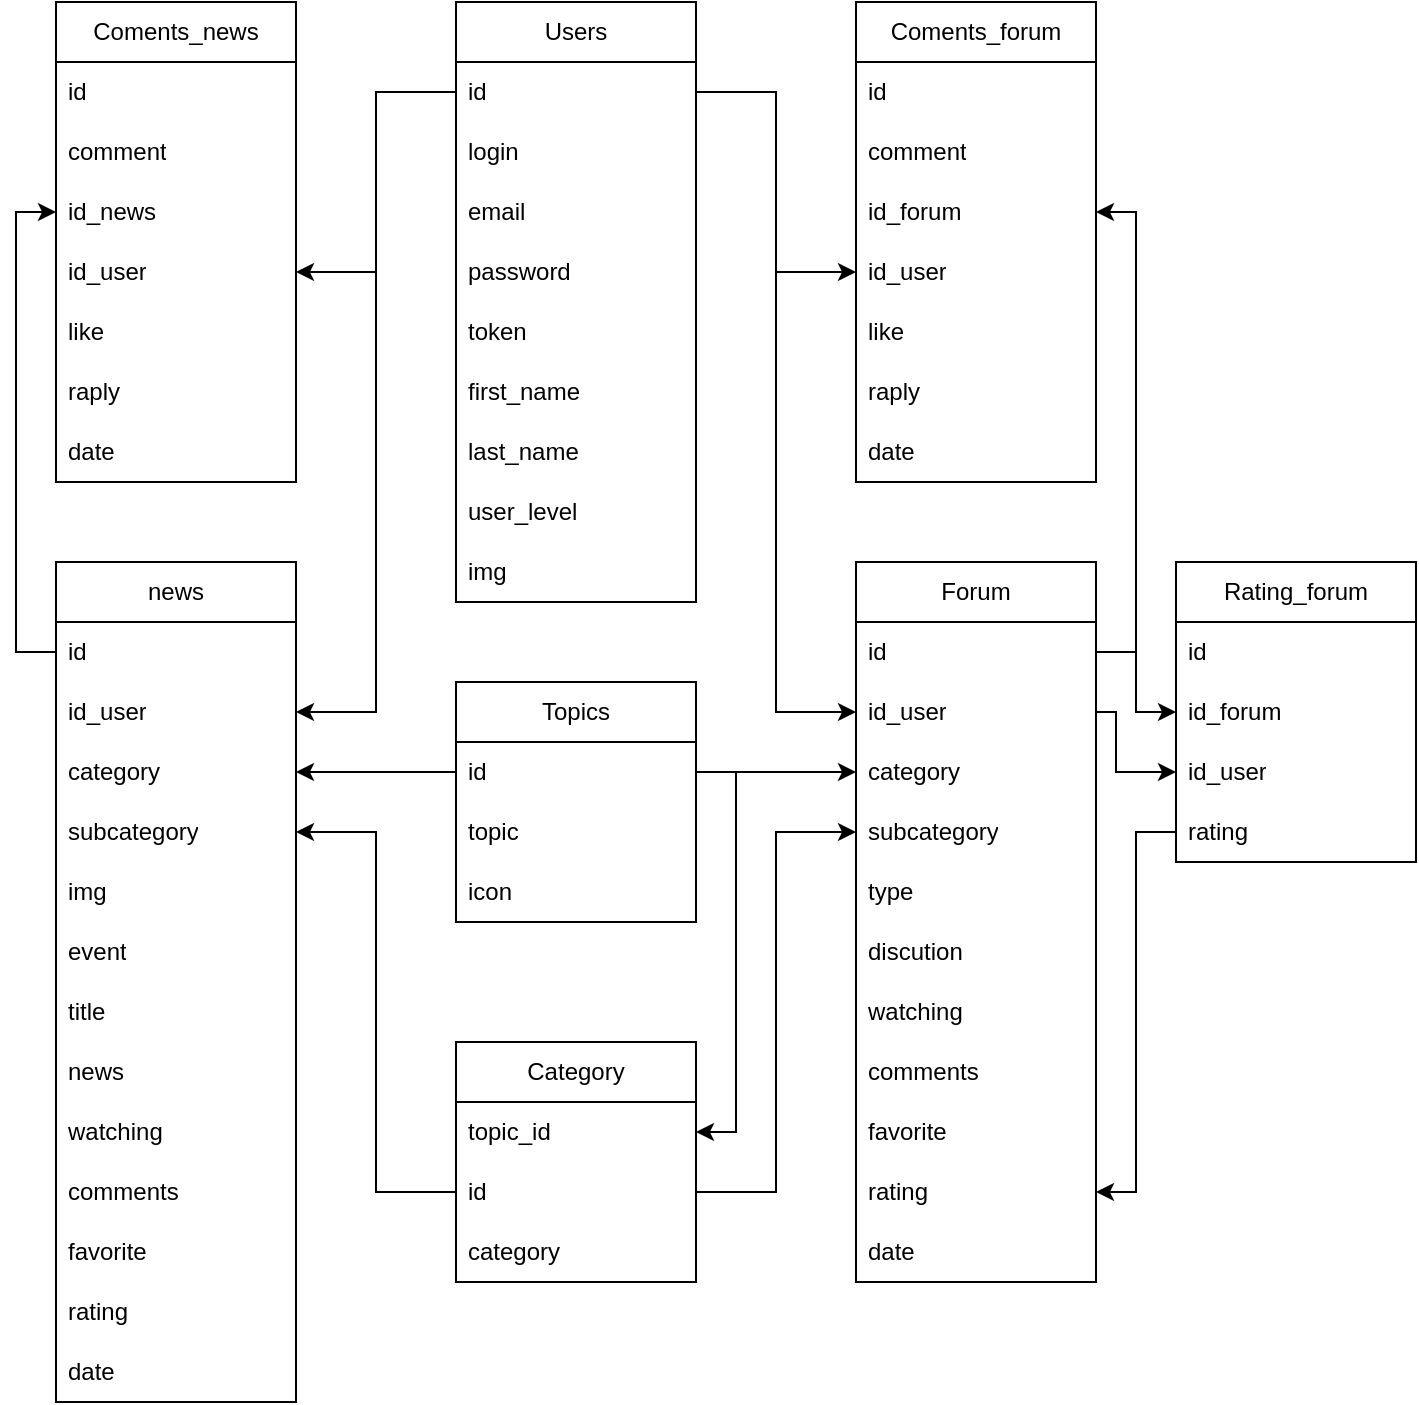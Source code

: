 <mxfile version="20.7.4" type="github">
  <diagram id="9S3sXoV9bwJoaI_dctYK" name="Страница 1">
    <mxGraphModel dx="1393" dy="789" grid="1" gridSize="10" guides="1" tooltips="1" connect="1" arrows="1" fold="1" page="1" pageScale="1" pageWidth="827" pageHeight="1169" math="0" shadow="0">
      <root>
        <mxCell id="0" />
        <mxCell id="1" parent="0" />
        <mxCell id="f0aPxWMzBP-jyDkg-e6D-1" value="Users" style="swimlane;fontStyle=0;childLayout=stackLayout;horizontal=1;startSize=30;horizontalStack=0;resizeParent=1;resizeParentMax=0;resizeLast=0;collapsible=1;marginBottom=0;whiteSpace=wrap;html=1;" parent="1" vertex="1">
          <mxGeometry x="280" y="40" width="120" height="300" as="geometry">
            <mxRectangle x="340" y="350" width="70" height="30" as="alternateBounds" />
          </mxGeometry>
        </mxCell>
        <mxCell id="f0aPxWMzBP-jyDkg-e6D-2" value="id" style="text;strokeColor=none;fillColor=none;align=left;verticalAlign=middle;spacingLeft=4;spacingRight=4;overflow=hidden;points=[[0,0.5],[1,0.5]];portConstraint=eastwest;rotatable=0;whiteSpace=wrap;html=1;" parent="f0aPxWMzBP-jyDkg-e6D-1" vertex="1">
          <mxGeometry y="30" width="120" height="30" as="geometry" />
        </mxCell>
        <mxCell id="f0aPxWMzBP-jyDkg-e6D-3" value="login" style="text;strokeColor=none;fillColor=none;align=left;verticalAlign=middle;spacingLeft=4;spacingRight=4;overflow=hidden;points=[[0,0.5],[1,0.5]];portConstraint=eastwest;rotatable=0;whiteSpace=wrap;html=1;" parent="f0aPxWMzBP-jyDkg-e6D-1" vertex="1">
          <mxGeometry y="60" width="120" height="30" as="geometry" />
        </mxCell>
        <mxCell id="f0aPxWMzBP-jyDkg-e6D-4" value="email" style="text;strokeColor=none;fillColor=none;align=left;verticalAlign=middle;spacingLeft=4;spacingRight=4;overflow=hidden;points=[[0,0.5],[1,0.5]];portConstraint=eastwest;rotatable=0;whiteSpace=wrap;html=1;" parent="f0aPxWMzBP-jyDkg-e6D-1" vertex="1">
          <mxGeometry y="90" width="120" height="30" as="geometry" />
        </mxCell>
        <mxCell id="f0aPxWMzBP-jyDkg-e6D-6" value="password" style="text;strokeColor=none;fillColor=none;align=left;verticalAlign=middle;spacingLeft=4;spacingRight=4;overflow=hidden;points=[[0,0.5],[1,0.5]];portConstraint=eastwest;rotatable=0;whiteSpace=wrap;html=1;" parent="f0aPxWMzBP-jyDkg-e6D-1" vertex="1">
          <mxGeometry y="120" width="120" height="30" as="geometry" />
        </mxCell>
        <mxCell id="f0aPxWMzBP-jyDkg-e6D-7" value="token" style="text;strokeColor=none;fillColor=none;align=left;verticalAlign=middle;spacingLeft=4;spacingRight=4;overflow=hidden;points=[[0,0.5],[1,0.5]];portConstraint=eastwest;rotatable=0;whiteSpace=wrap;html=1;" parent="f0aPxWMzBP-jyDkg-e6D-1" vertex="1">
          <mxGeometry y="150" width="120" height="30" as="geometry" />
        </mxCell>
        <mxCell id="f0aPxWMzBP-jyDkg-e6D-8" value="first_name" style="text;strokeColor=none;fillColor=none;align=left;verticalAlign=middle;spacingLeft=4;spacingRight=4;overflow=hidden;points=[[0,0.5],[1,0.5]];portConstraint=eastwest;rotatable=0;whiteSpace=wrap;html=1;" parent="f0aPxWMzBP-jyDkg-e6D-1" vertex="1">
          <mxGeometry y="180" width="120" height="30" as="geometry" />
        </mxCell>
        <mxCell id="f0aPxWMzBP-jyDkg-e6D-9" value="last_name" style="text;strokeColor=none;fillColor=none;align=left;verticalAlign=middle;spacingLeft=4;spacingRight=4;overflow=hidden;points=[[0,0.5],[1,0.5]];portConstraint=eastwest;rotatable=0;whiteSpace=wrap;html=1;" parent="f0aPxWMzBP-jyDkg-e6D-1" vertex="1">
          <mxGeometry y="210" width="120" height="30" as="geometry" />
        </mxCell>
        <mxCell id="f0aPxWMzBP-jyDkg-e6D-10" value="user_level" style="text;strokeColor=none;fillColor=none;align=left;verticalAlign=middle;spacingLeft=4;spacingRight=4;overflow=hidden;points=[[0,0.5],[1,0.5]];portConstraint=eastwest;rotatable=0;whiteSpace=wrap;html=1;" parent="f0aPxWMzBP-jyDkg-e6D-1" vertex="1">
          <mxGeometry y="240" width="120" height="30" as="geometry" />
        </mxCell>
        <mxCell id="f0aPxWMzBP-jyDkg-e6D-11" value="img" style="text;strokeColor=none;fillColor=none;align=left;verticalAlign=middle;spacingLeft=4;spacingRight=4;overflow=hidden;points=[[0,0.5],[1,0.5]];portConstraint=eastwest;rotatable=0;whiteSpace=wrap;html=1;" parent="f0aPxWMzBP-jyDkg-e6D-1" vertex="1">
          <mxGeometry y="270" width="120" height="30" as="geometry" />
        </mxCell>
        <mxCell id="f0aPxWMzBP-jyDkg-e6D-12" value="Topics" style="swimlane;fontStyle=0;childLayout=stackLayout;horizontal=1;startSize=30;horizontalStack=0;resizeParent=1;resizeParentMax=0;resizeLast=0;collapsible=1;marginBottom=0;whiteSpace=wrap;html=1;" parent="1" vertex="1">
          <mxGeometry x="280" y="380" width="120" height="120" as="geometry" />
        </mxCell>
        <mxCell id="f0aPxWMzBP-jyDkg-e6D-13" value="id" style="text;strokeColor=none;fillColor=none;align=left;verticalAlign=middle;spacingLeft=4;spacingRight=4;overflow=hidden;points=[[0,0.5],[1,0.5]];portConstraint=eastwest;rotatable=0;whiteSpace=wrap;html=1;" parent="f0aPxWMzBP-jyDkg-e6D-12" vertex="1">
          <mxGeometry y="30" width="120" height="30" as="geometry" />
        </mxCell>
        <mxCell id="f0aPxWMzBP-jyDkg-e6D-14" value="topic" style="text;strokeColor=none;fillColor=none;align=left;verticalAlign=middle;spacingLeft=4;spacingRight=4;overflow=hidden;points=[[0,0.5],[1,0.5]];portConstraint=eastwest;rotatable=0;whiteSpace=wrap;html=1;" parent="f0aPxWMzBP-jyDkg-e6D-12" vertex="1">
          <mxGeometry y="60" width="120" height="30" as="geometry" />
        </mxCell>
        <mxCell id="f0aPxWMzBP-jyDkg-e6D-15" value="icon" style="text;strokeColor=none;fillColor=none;align=left;verticalAlign=middle;spacingLeft=4;spacingRight=4;overflow=hidden;points=[[0,0.5],[1,0.5]];portConstraint=eastwest;rotatable=0;whiteSpace=wrap;html=1;" parent="f0aPxWMzBP-jyDkg-e6D-12" vertex="1">
          <mxGeometry y="90" width="120" height="30" as="geometry" />
        </mxCell>
        <mxCell id="f0aPxWMzBP-jyDkg-e6D-16" value="Category" style="swimlane;fontStyle=0;childLayout=stackLayout;horizontal=1;startSize=30;horizontalStack=0;resizeParent=1;resizeParentMax=0;resizeLast=0;collapsible=1;marginBottom=0;whiteSpace=wrap;html=1;" parent="1" vertex="1">
          <mxGeometry x="280" y="560" width="120" height="120" as="geometry" />
        </mxCell>
        <mxCell id="f0aPxWMzBP-jyDkg-e6D-18" value="topic_id" style="text;strokeColor=none;fillColor=none;align=left;verticalAlign=middle;spacingLeft=4;spacingRight=4;overflow=hidden;points=[[0,0.5],[1,0.5]];portConstraint=eastwest;rotatable=0;whiteSpace=wrap;html=1;" parent="f0aPxWMzBP-jyDkg-e6D-16" vertex="1">
          <mxGeometry y="30" width="120" height="30" as="geometry" />
        </mxCell>
        <mxCell id="f0aPxWMzBP-jyDkg-e6D-17" value="id" style="text;strokeColor=none;fillColor=none;align=left;verticalAlign=middle;spacingLeft=4;spacingRight=4;overflow=hidden;points=[[0,0.5],[1,0.5]];portConstraint=eastwest;rotatable=0;whiteSpace=wrap;html=1;" parent="f0aPxWMzBP-jyDkg-e6D-16" vertex="1">
          <mxGeometry y="60" width="120" height="30" as="geometry" />
        </mxCell>
        <mxCell id="f0aPxWMzBP-jyDkg-e6D-19" value="category" style="text;strokeColor=none;fillColor=none;align=left;verticalAlign=middle;spacingLeft=4;spacingRight=4;overflow=hidden;points=[[0,0.5],[1,0.5]];portConstraint=eastwest;rotatable=0;whiteSpace=wrap;html=1;" parent="f0aPxWMzBP-jyDkg-e6D-16" vertex="1">
          <mxGeometry y="90" width="120" height="30" as="geometry" />
        </mxCell>
        <mxCell id="f0aPxWMzBP-jyDkg-e6D-21" value="Forum" style="swimlane;fontStyle=0;childLayout=stackLayout;horizontal=1;startSize=30;horizontalStack=0;resizeParent=1;resizeParentMax=0;resizeLast=0;collapsible=1;marginBottom=0;whiteSpace=wrap;html=1;" parent="1" vertex="1">
          <mxGeometry x="480" y="320" width="120" height="360" as="geometry" />
        </mxCell>
        <mxCell id="f0aPxWMzBP-jyDkg-e6D-22" value="id" style="text;strokeColor=none;fillColor=none;align=left;verticalAlign=middle;spacingLeft=4;spacingRight=4;overflow=hidden;points=[[0,0.5],[1,0.5]];portConstraint=eastwest;rotatable=0;whiteSpace=wrap;html=1;" parent="f0aPxWMzBP-jyDkg-e6D-21" vertex="1">
          <mxGeometry y="30" width="120" height="30" as="geometry" />
        </mxCell>
        <mxCell id="f0aPxWMzBP-jyDkg-e6D-28" value="id_user" style="text;strokeColor=none;fillColor=none;align=left;verticalAlign=middle;spacingLeft=4;spacingRight=4;overflow=hidden;points=[[0,0.5],[1,0.5]];portConstraint=eastwest;rotatable=0;whiteSpace=wrap;html=1;" parent="f0aPxWMzBP-jyDkg-e6D-21" vertex="1">
          <mxGeometry y="60" width="120" height="30" as="geometry" />
        </mxCell>
        <mxCell id="f0aPxWMzBP-jyDkg-e6D-26" value="category" style="text;strokeColor=none;fillColor=none;align=left;verticalAlign=middle;spacingLeft=4;spacingRight=4;overflow=hidden;points=[[0,0.5],[1,0.5]];portConstraint=eastwest;rotatable=0;whiteSpace=wrap;html=1;" parent="f0aPxWMzBP-jyDkg-e6D-21" vertex="1">
          <mxGeometry y="90" width="120" height="30" as="geometry" />
        </mxCell>
        <mxCell id="f0aPxWMzBP-jyDkg-e6D-27" value="subcategory" style="text;strokeColor=none;fillColor=none;align=left;verticalAlign=middle;spacingLeft=4;spacingRight=4;overflow=hidden;points=[[0,0.5],[1,0.5]];portConstraint=eastwest;rotatable=0;whiteSpace=wrap;html=1;" parent="f0aPxWMzBP-jyDkg-e6D-21" vertex="1">
          <mxGeometry y="120" width="120" height="30" as="geometry" />
        </mxCell>
        <mxCell id="f0aPxWMzBP-jyDkg-e6D-23" value="type" style="text;strokeColor=none;fillColor=none;align=left;verticalAlign=middle;spacingLeft=4;spacingRight=4;overflow=hidden;points=[[0,0.5],[1,0.5]];portConstraint=eastwest;rotatable=0;whiteSpace=wrap;html=1;" parent="f0aPxWMzBP-jyDkg-e6D-21" vertex="1">
          <mxGeometry y="150" width="120" height="30" as="geometry" />
        </mxCell>
        <mxCell id="f0aPxWMzBP-jyDkg-e6D-24" value="discution" style="text;strokeColor=none;fillColor=none;align=left;verticalAlign=middle;spacingLeft=4;spacingRight=4;overflow=hidden;points=[[0,0.5],[1,0.5]];portConstraint=eastwest;rotatable=0;whiteSpace=wrap;html=1;" parent="f0aPxWMzBP-jyDkg-e6D-21" vertex="1">
          <mxGeometry y="180" width="120" height="30" as="geometry" />
        </mxCell>
        <mxCell id="f0aPxWMzBP-jyDkg-e6D-29" value="watching" style="text;strokeColor=none;fillColor=none;align=left;verticalAlign=middle;spacingLeft=4;spacingRight=4;overflow=hidden;points=[[0,0.5],[1,0.5]];portConstraint=eastwest;rotatable=0;whiteSpace=wrap;html=1;" parent="f0aPxWMzBP-jyDkg-e6D-21" vertex="1">
          <mxGeometry y="210" width="120" height="30" as="geometry" />
        </mxCell>
        <mxCell id="f0aPxWMzBP-jyDkg-e6D-30" value="comments" style="text;strokeColor=none;fillColor=none;align=left;verticalAlign=middle;spacingLeft=4;spacingRight=4;overflow=hidden;points=[[0,0.5],[1,0.5]];portConstraint=eastwest;rotatable=0;whiteSpace=wrap;html=1;" parent="f0aPxWMzBP-jyDkg-e6D-21" vertex="1">
          <mxGeometry y="240" width="120" height="30" as="geometry" />
        </mxCell>
        <mxCell id="f0aPxWMzBP-jyDkg-e6D-31" value="favorite" style="text;strokeColor=none;fillColor=none;align=left;verticalAlign=middle;spacingLeft=4;spacingRight=4;overflow=hidden;points=[[0,0.5],[1,0.5]];portConstraint=eastwest;rotatable=0;whiteSpace=wrap;html=1;" parent="f0aPxWMzBP-jyDkg-e6D-21" vertex="1">
          <mxGeometry y="270" width="120" height="30" as="geometry" />
        </mxCell>
        <mxCell id="f0aPxWMzBP-jyDkg-e6D-32" value="rating" style="text;strokeColor=none;fillColor=none;align=left;verticalAlign=middle;spacingLeft=4;spacingRight=4;overflow=hidden;points=[[0,0.5],[1,0.5]];portConstraint=eastwest;rotatable=0;whiteSpace=wrap;html=1;" parent="f0aPxWMzBP-jyDkg-e6D-21" vertex="1">
          <mxGeometry y="300" width="120" height="30" as="geometry" />
        </mxCell>
        <mxCell id="f0aPxWMzBP-jyDkg-e6D-25" value="date" style="text;strokeColor=none;fillColor=none;align=left;verticalAlign=middle;spacingLeft=4;spacingRight=4;overflow=hidden;points=[[0,0.5],[1,0.5]];portConstraint=eastwest;rotatable=0;whiteSpace=wrap;html=1;" parent="f0aPxWMzBP-jyDkg-e6D-21" vertex="1">
          <mxGeometry y="330" width="120" height="30" as="geometry" />
        </mxCell>
        <mxCell id="f0aPxWMzBP-jyDkg-e6D-38" value="news" style="swimlane;fontStyle=0;childLayout=stackLayout;horizontal=1;startSize=30;horizontalStack=0;resizeParent=1;resizeParentMax=0;resizeLast=0;collapsible=1;marginBottom=0;whiteSpace=wrap;html=1;" parent="1" vertex="1">
          <mxGeometry x="80" y="320" width="120" height="420" as="geometry" />
        </mxCell>
        <mxCell id="f0aPxWMzBP-jyDkg-e6D-39" value="id" style="text;strokeColor=none;fillColor=none;align=left;verticalAlign=middle;spacingLeft=4;spacingRight=4;overflow=hidden;points=[[0,0.5],[1,0.5]];portConstraint=eastwest;rotatable=0;whiteSpace=wrap;html=1;" parent="f0aPxWMzBP-jyDkg-e6D-38" vertex="1">
          <mxGeometry y="30" width="120" height="30" as="geometry" />
        </mxCell>
        <mxCell id="f0aPxWMzBP-jyDkg-e6D-46" value="id_user" style="text;strokeColor=none;fillColor=none;align=left;verticalAlign=middle;spacingLeft=4;spacingRight=4;overflow=hidden;points=[[0,0.5],[1,0.5]];portConstraint=eastwest;rotatable=0;whiteSpace=wrap;html=1;" parent="f0aPxWMzBP-jyDkg-e6D-38" vertex="1">
          <mxGeometry y="60" width="120" height="30" as="geometry" />
        </mxCell>
        <mxCell id="f0aPxWMzBP-jyDkg-e6D-44" value="category" style="text;strokeColor=none;fillColor=none;align=left;verticalAlign=middle;spacingLeft=4;spacingRight=4;overflow=hidden;points=[[0,0.5],[1,0.5]];portConstraint=eastwest;rotatable=0;whiteSpace=wrap;html=1;" parent="f0aPxWMzBP-jyDkg-e6D-38" vertex="1">
          <mxGeometry y="90" width="120" height="30" as="geometry" />
        </mxCell>
        <mxCell id="f0aPxWMzBP-jyDkg-e6D-45" value="subcategory" style="text;strokeColor=none;fillColor=none;align=left;verticalAlign=middle;spacingLeft=4;spacingRight=4;overflow=hidden;points=[[0,0.5],[1,0.5]];portConstraint=eastwest;rotatable=0;whiteSpace=wrap;html=1;" parent="f0aPxWMzBP-jyDkg-e6D-38" vertex="1">
          <mxGeometry y="120" width="120" height="30" as="geometry" />
        </mxCell>
        <mxCell id="f0aPxWMzBP-jyDkg-e6D-40" value="img" style="text;strokeColor=none;fillColor=none;align=left;verticalAlign=middle;spacingLeft=4;spacingRight=4;overflow=hidden;points=[[0,0.5],[1,0.5]];portConstraint=eastwest;rotatable=0;whiteSpace=wrap;html=1;" parent="f0aPxWMzBP-jyDkg-e6D-38" vertex="1">
          <mxGeometry y="150" width="120" height="30" as="geometry" />
        </mxCell>
        <mxCell id="f0aPxWMzBP-jyDkg-e6D-41" value="event" style="text;strokeColor=none;fillColor=none;align=left;verticalAlign=middle;spacingLeft=4;spacingRight=4;overflow=hidden;points=[[0,0.5],[1,0.5]];portConstraint=eastwest;rotatable=0;whiteSpace=wrap;html=1;" parent="f0aPxWMzBP-jyDkg-e6D-38" vertex="1">
          <mxGeometry y="180" width="120" height="30" as="geometry" />
        </mxCell>
        <mxCell id="f0aPxWMzBP-jyDkg-e6D-42" value="title" style="text;strokeColor=none;fillColor=none;align=left;verticalAlign=middle;spacingLeft=4;spacingRight=4;overflow=hidden;points=[[0,0.5],[1,0.5]];portConstraint=eastwest;rotatable=0;whiteSpace=wrap;html=1;" parent="f0aPxWMzBP-jyDkg-e6D-38" vertex="1">
          <mxGeometry y="210" width="120" height="30" as="geometry" />
        </mxCell>
        <mxCell id="f0aPxWMzBP-jyDkg-e6D-43" value="news" style="text;strokeColor=none;fillColor=none;align=left;verticalAlign=middle;spacingLeft=4;spacingRight=4;overflow=hidden;points=[[0,0.5],[1,0.5]];portConstraint=eastwest;rotatable=0;whiteSpace=wrap;html=1;" parent="f0aPxWMzBP-jyDkg-e6D-38" vertex="1">
          <mxGeometry y="240" width="120" height="30" as="geometry" />
        </mxCell>
        <mxCell id="f0aPxWMzBP-jyDkg-e6D-47" value="watching" style="text;strokeColor=none;fillColor=none;align=left;verticalAlign=middle;spacingLeft=4;spacingRight=4;overflow=hidden;points=[[0,0.5],[1,0.5]];portConstraint=eastwest;rotatable=0;whiteSpace=wrap;html=1;" parent="f0aPxWMzBP-jyDkg-e6D-38" vertex="1">
          <mxGeometry y="270" width="120" height="30" as="geometry" />
        </mxCell>
        <mxCell id="f0aPxWMzBP-jyDkg-e6D-48" value="comments" style="text;strokeColor=none;fillColor=none;align=left;verticalAlign=middle;spacingLeft=4;spacingRight=4;overflow=hidden;points=[[0,0.5],[1,0.5]];portConstraint=eastwest;rotatable=0;whiteSpace=wrap;html=1;" parent="f0aPxWMzBP-jyDkg-e6D-38" vertex="1">
          <mxGeometry y="300" width="120" height="30" as="geometry" />
        </mxCell>
        <mxCell id="f0aPxWMzBP-jyDkg-e6D-49" value="favorite" style="text;strokeColor=none;fillColor=none;align=left;verticalAlign=middle;spacingLeft=4;spacingRight=4;overflow=hidden;points=[[0,0.5],[1,0.5]];portConstraint=eastwest;rotatable=0;whiteSpace=wrap;html=1;" parent="f0aPxWMzBP-jyDkg-e6D-38" vertex="1">
          <mxGeometry y="330" width="120" height="30" as="geometry" />
        </mxCell>
        <mxCell id="f0aPxWMzBP-jyDkg-e6D-50" value="rating" style="text;strokeColor=none;fillColor=none;align=left;verticalAlign=middle;spacingLeft=4;spacingRight=4;overflow=hidden;points=[[0,0.5],[1,0.5]];portConstraint=eastwest;rotatable=0;whiteSpace=wrap;html=1;" parent="f0aPxWMzBP-jyDkg-e6D-38" vertex="1">
          <mxGeometry y="360" width="120" height="30" as="geometry" />
        </mxCell>
        <mxCell id="f0aPxWMzBP-jyDkg-e6D-51" value="date" style="text;strokeColor=none;fillColor=none;align=left;verticalAlign=middle;spacingLeft=4;spacingRight=4;overflow=hidden;points=[[0,0.5],[1,0.5]];portConstraint=eastwest;rotatable=0;whiteSpace=wrap;html=1;" parent="f0aPxWMzBP-jyDkg-e6D-38" vertex="1">
          <mxGeometry y="390" width="120" height="30" as="geometry" />
        </mxCell>
        <mxCell id="f0aPxWMzBP-jyDkg-e6D-53" value="Rating_forum" style="swimlane;fontStyle=0;childLayout=stackLayout;horizontal=1;startSize=30;horizontalStack=0;resizeParent=1;resizeParentMax=0;resizeLast=0;collapsible=1;marginBottom=0;whiteSpace=wrap;html=1;" parent="1" vertex="1">
          <mxGeometry x="640" y="320" width="120" height="150" as="geometry" />
        </mxCell>
        <mxCell id="f0aPxWMzBP-jyDkg-e6D-54" value="id" style="text;strokeColor=none;fillColor=none;align=left;verticalAlign=middle;spacingLeft=4;spacingRight=4;overflow=hidden;points=[[0,0.5],[1,0.5]];portConstraint=eastwest;rotatable=0;whiteSpace=wrap;html=1;" parent="f0aPxWMzBP-jyDkg-e6D-53" vertex="1">
          <mxGeometry y="30" width="120" height="30" as="geometry" />
        </mxCell>
        <mxCell id="f0aPxWMzBP-jyDkg-e6D-56" value="id_forum" style="text;strokeColor=none;fillColor=none;align=left;verticalAlign=middle;spacingLeft=4;spacingRight=4;overflow=hidden;points=[[0,0.5],[1,0.5]];portConstraint=eastwest;rotatable=0;whiteSpace=wrap;html=1;" parent="f0aPxWMzBP-jyDkg-e6D-53" vertex="1">
          <mxGeometry y="60" width="120" height="30" as="geometry" />
        </mxCell>
        <mxCell id="f0aPxWMzBP-jyDkg-e6D-55" value="id_user" style="text;strokeColor=none;fillColor=none;align=left;verticalAlign=middle;spacingLeft=4;spacingRight=4;overflow=hidden;points=[[0,0.5],[1,0.5]];portConstraint=eastwest;rotatable=0;whiteSpace=wrap;html=1;" parent="f0aPxWMzBP-jyDkg-e6D-53" vertex="1">
          <mxGeometry y="90" width="120" height="30" as="geometry" />
        </mxCell>
        <mxCell id="f0aPxWMzBP-jyDkg-e6D-57" value="rating" style="text;strokeColor=none;fillColor=none;align=left;verticalAlign=middle;spacingLeft=4;spacingRight=4;overflow=hidden;points=[[0,0.5],[1,0.5]];portConstraint=eastwest;rotatable=0;whiteSpace=wrap;html=1;" parent="f0aPxWMzBP-jyDkg-e6D-53" vertex="1">
          <mxGeometry y="120" width="120" height="30" as="geometry" />
        </mxCell>
        <mxCell id="f0aPxWMzBP-jyDkg-e6D-58" value="Coments_forum" style="swimlane;fontStyle=0;childLayout=stackLayout;horizontal=1;startSize=30;horizontalStack=0;resizeParent=1;resizeParentMax=0;resizeLast=0;collapsible=1;marginBottom=0;whiteSpace=wrap;html=1;" parent="1" vertex="1">
          <mxGeometry x="480" y="40" width="120" height="240" as="geometry" />
        </mxCell>
        <mxCell id="f0aPxWMzBP-jyDkg-e6D-59" value="id" style="text;strokeColor=none;fillColor=none;align=left;verticalAlign=middle;spacingLeft=4;spacingRight=4;overflow=hidden;points=[[0,0.5],[1,0.5]];portConstraint=eastwest;rotatable=0;whiteSpace=wrap;html=1;" parent="f0aPxWMzBP-jyDkg-e6D-58" vertex="1">
          <mxGeometry y="30" width="120" height="30" as="geometry" />
        </mxCell>
        <mxCell id="f0aPxWMzBP-jyDkg-e6D-60" value="comment" style="text;strokeColor=none;fillColor=none;align=left;verticalAlign=middle;spacingLeft=4;spacingRight=4;overflow=hidden;points=[[0,0.5],[1,0.5]];portConstraint=eastwest;rotatable=0;whiteSpace=wrap;html=1;" parent="f0aPxWMzBP-jyDkg-e6D-58" vertex="1">
          <mxGeometry y="60" width="120" height="30" as="geometry" />
        </mxCell>
        <mxCell id="f0aPxWMzBP-jyDkg-e6D-61" value="id_forum" style="text;strokeColor=none;fillColor=none;align=left;verticalAlign=middle;spacingLeft=4;spacingRight=4;overflow=hidden;points=[[0,0.5],[1,0.5]];portConstraint=eastwest;rotatable=0;whiteSpace=wrap;html=1;" parent="f0aPxWMzBP-jyDkg-e6D-58" vertex="1">
          <mxGeometry y="90" width="120" height="30" as="geometry" />
        </mxCell>
        <mxCell id="f0aPxWMzBP-jyDkg-e6D-62" value="id_user" style="text;strokeColor=none;fillColor=none;align=left;verticalAlign=middle;spacingLeft=4;spacingRight=4;overflow=hidden;points=[[0,0.5],[1,0.5]];portConstraint=eastwest;rotatable=0;whiteSpace=wrap;html=1;" parent="f0aPxWMzBP-jyDkg-e6D-58" vertex="1">
          <mxGeometry y="120" width="120" height="30" as="geometry" />
        </mxCell>
        <mxCell id="f0aPxWMzBP-jyDkg-e6D-63" value="like" style="text;strokeColor=none;fillColor=none;align=left;verticalAlign=middle;spacingLeft=4;spacingRight=4;overflow=hidden;points=[[0,0.5],[1,0.5]];portConstraint=eastwest;rotatable=0;whiteSpace=wrap;html=1;" parent="f0aPxWMzBP-jyDkg-e6D-58" vertex="1">
          <mxGeometry y="150" width="120" height="30" as="geometry" />
        </mxCell>
        <mxCell id="f0aPxWMzBP-jyDkg-e6D-64" value="raply" style="text;strokeColor=none;fillColor=none;align=left;verticalAlign=middle;spacingLeft=4;spacingRight=4;overflow=hidden;points=[[0,0.5],[1,0.5]];portConstraint=eastwest;rotatable=0;whiteSpace=wrap;html=1;" parent="f0aPxWMzBP-jyDkg-e6D-58" vertex="1">
          <mxGeometry y="180" width="120" height="30" as="geometry" />
        </mxCell>
        <mxCell id="f0aPxWMzBP-jyDkg-e6D-65" value="date" style="text;strokeColor=none;fillColor=none;align=left;verticalAlign=middle;spacingLeft=4;spacingRight=4;overflow=hidden;points=[[0,0.5],[1,0.5]];portConstraint=eastwest;rotatable=0;whiteSpace=wrap;html=1;" parent="f0aPxWMzBP-jyDkg-e6D-58" vertex="1">
          <mxGeometry y="210" width="120" height="30" as="geometry" />
        </mxCell>
        <mxCell id="f0aPxWMzBP-jyDkg-e6D-66" value="Coments_news" style="swimlane;fontStyle=0;childLayout=stackLayout;horizontal=1;startSize=30;horizontalStack=0;resizeParent=1;resizeParentMax=0;resizeLast=0;collapsible=1;marginBottom=0;whiteSpace=wrap;html=1;" parent="1" vertex="1">
          <mxGeometry x="80" y="40" width="120" height="240" as="geometry" />
        </mxCell>
        <mxCell id="f0aPxWMzBP-jyDkg-e6D-67" value="id" style="text;strokeColor=none;fillColor=none;align=left;verticalAlign=middle;spacingLeft=4;spacingRight=4;overflow=hidden;points=[[0,0.5],[1,0.5]];portConstraint=eastwest;rotatable=0;whiteSpace=wrap;html=1;" parent="f0aPxWMzBP-jyDkg-e6D-66" vertex="1">
          <mxGeometry y="30" width="120" height="30" as="geometry" />
        </mxCell>
        <mxCell id="f0aPxWMzBP-jyDkg-e6D-68" value="comment" style="text;strokeColor=none;fillColor=none;align=left;verticalAlign=middle;spacingLeft=4;spacingRight=4;overflow=hidden;points=[[0,0.5],[1,0.5]];portConstraint=eastwest;rotatable=0;whiteSpace=wrap;html=1;" parent="f0aPxWMzBP-jyDkg-e6D-66" vertex="1">
          <mxGeometry y="60" width="120" height="30" as="geometry" />
        </mxCell>
        <mxCell id="f0aPxWMzBP-jyDkg-e6D-69" value="id_news" style="text;strokeColor=none;fillColor=none;align=left;verticalAlign=middle;spacingLeft=4;spacingRight=4;overflow=hidden;points=[[0,0.5],[1,0.5]];portConstraint=eastwest;rotatable=0;whiteSpace=wrap;html=1;" parent="f0aPxWMzBP-jyDkg-e6D-66" vertex="1">
          <mxGeometry y="90" width="120" height="30" as="geometry" />
        </mxCell>
        <mxCell id="f0aPxWMzBP-jyDkg-e6D-84" value="id_user" style="text;strokeColor=none;fillColor=none;align=left;verticalAlign=middle;spacingLeft=4;spacingRight=4;overflow=hidden;points=[[0,0.5],[1,0.5]];portConstraint=eastwest;rotatable=0;whiteSpace=wrap;html=1;" parent="f0aPxWMzBP-jyDkg-e6D-66" vertex="1">
          <mxGeometry y="120" width="120" height="30" as="geometry" />
        </mxCell>
        <mxCell id="f0aPxWMzBP-jyDkg-e6D-85" value="like" style="text;strokeColor=none;fillColor=none;align=left;verticalAlign=middle;spacingLeft=4;spacingRight=4;overflow=hidden;points=[[0,0.5],[1,0.5]];portConstraint=eastwest;rotatable=0;whiteSpace=wrap;html=1;" parent="f0aPxWMzBP-jyDkg-e6D-66" vertex="1">
          <mxGeometry y="150" width="120" height="30" as="geometry" />
        </mxCell>
        <mxCell id="f0aPxWMzBP-jyDkg-e6D-86" value="raply" style="text;strokeColor=none;fillColor=none;align=left;verticalAlign=middle;spacingLeft=4;spacingRight=4;overflow=hidden;points=[[0,0.5],[1,0.5]];portConstraint=eastwest;rotatable=0;whiteSpace=wrap;html=1;" parent="f0aPxWMzBP-jyDkg-e6D-66" vertex="1">
          <mxGeometry y="180" width="120" height="30" as="geometry" />
        </mxCell>
        <mxCell id="f0aPxWMzBP-jyDkg-e6D-87" value="date" style="text;strokeColor=none;fillColor=none;align=left;verticalAlign=middle;spacingLeft=4;spacingRight=4;overflow=hidden;points=[[0,0.5],[1,0.5]];portConstraint=eastwest;rotatable=0;whiteSpace=wrap;html=1;" parent="f0aPxWMzBP-jyDkg-e6D-66" vertex="1">
          <mxGeometry y="210" width="120" height="30" as="geometry" />
        </mxCell>
        <mxCell id="f0aPxWMzBP-jyDkg-e6D-88" style="edgeStyle=orthogonalEdgeStyle;rounded=0;orthogonalLoop=1;jettySize=auto;html=1;exitX=1;exitY=0.5;exitDx=0;exitDy=0;entryX=1;entryY=0.5;entryDx=0;entryDy=0;" parent="1" source="f0aPxWMzBP-jyDkg-e6D-13" target="f0aPxWMzBP-jyDkg-e6D-18" edge="1">
          <mxGeometry relative="1" as="geometry" />
        </mxCell>
        <mxCell id="f0aPxWMzBP-jyDkg-e6D-89" style="edgeStyle=orthogonalEdgeStyle;rounded=0;orthogonalLoop=1;jettySize=auto;html=1;exitX=0;exitY=0.5;exitDx=0;exitDy=0;entryX=1;entryY=0.5;entryDx=0;entryDy=0;" parent="1" source="f0aPxWMzBP-jyDkg-e6D-2" target="f0aPxWMzBP-jyDkg-e6D-84" edge="1">
          <mxGeometry relative="1" as="geometry" />
        </mxCell>
        <mxCell id="f0aPxWMzBP-jyDkg-e6D-90" style="edgeStyle=orthogonalEdgeStyle;rounded=0;orthogonalLoop=1;jettySize=auto;html=1;exitX=0;exitY=0.5;exitDx=0;exitDy=0;entryX=1;entryY=0.5;entryDx=0;entryDy=0;" parent="1" source="f0aPxWMzBP-jyDkg-e6D-2" target="f0aPxWMzBP-jyDkg-e6D-46" edge="1">
          <mxGeometry relative="1" as="geometry" />
        </mxCell>
        <mxCell id="f0aPxWMzBP-jyDkg-e6D-91" style="edgeStyle=orthogonalEdgeStyle;rounded=0;orthogonalLoop=1;jettySize=auto;html=1;exitX=1;exitY=0.5;exitDx=0;exitDy=0;entryX=0;entryY=0.5;entryDx=0;entryDy=0;" parent="1" source="f0aPxWMzBP-jyDkg-e6D-2" target="f0aPxWMzBP-jyDkg-e6D-62" edge="1">
          <mxGeometry relative="1" as="geometry" />
        </mxCell>
        <mxCell id="f0aPxWMzBP-jyDkg-e6D-92" style="edgeStyle=orthogonalEdgeStyle;rounded=0;orthogonalLoop=1;jettySize=auto;html=1;exitX=1;exitY=0.5;exitDx=0;exitDy=0;entryX=0;entryY=0.5;entryDx=0;entryDy=0;" parent="1" source="f0aPxWMzBP-jyDkg-e6D-2" target="f0aPxWMzBP-jyDkg-e6D-28" edge="1">
          <mxGeometry relative="1" as="geometry" />
        </mxCell>
        <mxCell id="f0aPxWMzBP-jyDkg-e6D-93" style="edgeStyle=orthogonalEdgeStyle;rounded=0;orthogonalLoop=1;jettySize=auto;html=1;exitX=1;exitY=0.5;exitDx=0;exitDy=0;entryX=0;entryY=0.5;entryDx=0;entryDy=0;" parent="1" source="f0aPxWMzBP-jyDkg-e6D-22" target="f0aPxWMzBP-jyDkg-e6D-56" edge="1">
          <mxGeometry relative="1" as="geometry" />
        </mxCell>
        <mxCell id="f0aPxWMzBP-jyDkg-e6D-94" style="edgeStyle=orthogonalEdgeStyle;rounded=0;orthogonalLoop=1;jettySize=auto;html=1;exitX=1;exitY=0.5;exitDx=0;exitDy=0;entryX=0;entryY=0.5;entryDx=0;entryDy=0;" parent="1" source="f0aPxWMzBP-jyDkg-e6D-28" target="f0aPxWMzBP-jyDkg-e6D-55" edge="1">
          <mxGeometry relative="1" as="geometry">
            <Array as="points">
              <mxPoint x="610" y="395" />
              <mxPoint x="610" y="425" />
            </Array>
          </mxGeometry>
        </mxCell>
        <mxCell id="f0aPxWMzBP-jyDkg-e6D-95" style="edgeStyle=orthogonalEdgeStyle;rounded=0;orthogonalLoop=1;jettySize=auto;html=1;exitX=0;exitY=0.5;exitDx=0;exitDy=0;entryX=1;entryY=0.5;entryDx=0;entryDy=0;" parent="1" source="f0aPxWMzBP-jyDkg-e6D-57" target="f0aPxWMzBP-jyDkg-e6D-32" edge="1">
          <mxGeometry relative="1" as="geometry" />
        </mxCell>
        <mxCell id="f0aPxWMzBP-jyDkg-e6D-96" style="edgeStyle=orthogonalEdgeStyle;rounded=0;orthogonalLoop=1;jettySize=auto;html=1;exitX=1;exitY=0.5;exitDx=0;exitDy=0;entryX=0;entryY=0.5;entryDx=0;entryDy=0;" parent="1" source="f0aPxWMzBP-jyDkg-e6D-13" target="f0aPxWMzBP-jyDkg-e6D-26" edge="1">
          <mxGeometry relative="1" as="geometry" />
        </mxCell>
        <mxCell id="f0aPxWMzBP-jyDkg-e6D-97" style="edgeStyle=orthogonalEdgeStyle;rounded=0;orthogonalLoop=1;jettySize=auto;html=1;exitX=0;exitY=0.5;exitDx=0;exitDy=0;entryX=1;entryY=0.5;entryDx=0;entryDy=0;" parent="1" source="f0aPxWMzBP-jyDkg-e6D-13" target="f0aPxWMzBP-jyDkg-e6D-44" edge="1">
          <mxGeometry relative="1" as="geometry" />
        </mxCell>
        <mxCell id="f0aPxWMzBP-jyDkg-e6D-98" style="edgeStyle=orthogonalEdgeStyle;rounded=0;orthogonalLoop=1;jettySize=auto;html=1;exitX=0;exitY=0.5;exitDx=0;exitDy=0;entryX=1;entryY=0.5;entryDx=0;entryDy=0;" parent="1" source="f0aPxWMzBP-jyDkg-e6D-17" target="f0aPxWMzBP-jyDkg-e6D-45" edge="1">
          <mxGeometry relative="1" as="geometry" />
        </mxCell>
        <mxCell id="f0aPxWMzBP-jyDkg-e6D-99" style="edgeStyle=orthogonalEdgeStyle;rounded=0;orthogonalLoop=1;jettySize=auto;html=1;exitX=1;exitY=0.5;exitDx=0;exitDy=0;entryX=0;entryY=0.5;entryDx=0;entryDy=0;" parent="1" source="f0aPxWMzBP-jyDkg-e6D-17" target="f0aPxWMzBP-jyDkg-e6D-27" edge="1">
          <mxGeometry relative="1" as="geometry" />
        </mxCell>
        <mxCell id="f0aPxWMzBP-jyDkg-e6D-100" style="edgeStyle=orthogonalEdgeStyle;rounded=0;orthogonalLoop=1;jettySize=auto;html=1;exitX=0;exitY=0.5;exitDx=0;exitDy=0;entryX=0;entryY=0.5;entryDx=0;entryDy=0;" parent="1" source="f0aPxWMzBP-jyDkg-e6D-39" target="f0aPxWMzBP-jyDkg-e6D-69" edge="1">
          <mxGeometry relative="1" as="geometry" />
        </mxCell>
        <mxCell id="f0aPxWMzBP-jyDkg-e6D-101" style="edgeStyle=orthogonalEdgeStyle;rounded=0;orthogonalLoop=1;jettySize=auto;html=1;exitX=1;exitY=0.5;exitDx=0;exitDy=0;entryX=1;entryY=0.5;entryDx=0;entryDy=0;" parent="1" source="f0aPxWMzBP-jyDkg-e6D-22" target="f0aPxWMzBP-jyDkg-e6D-61" edge="1">
          <mxGeometry relative="1" as="geometry" />
        </mxCell>
      </root>
    </mxGraphModel>
  </diagram>
</mxfile>
